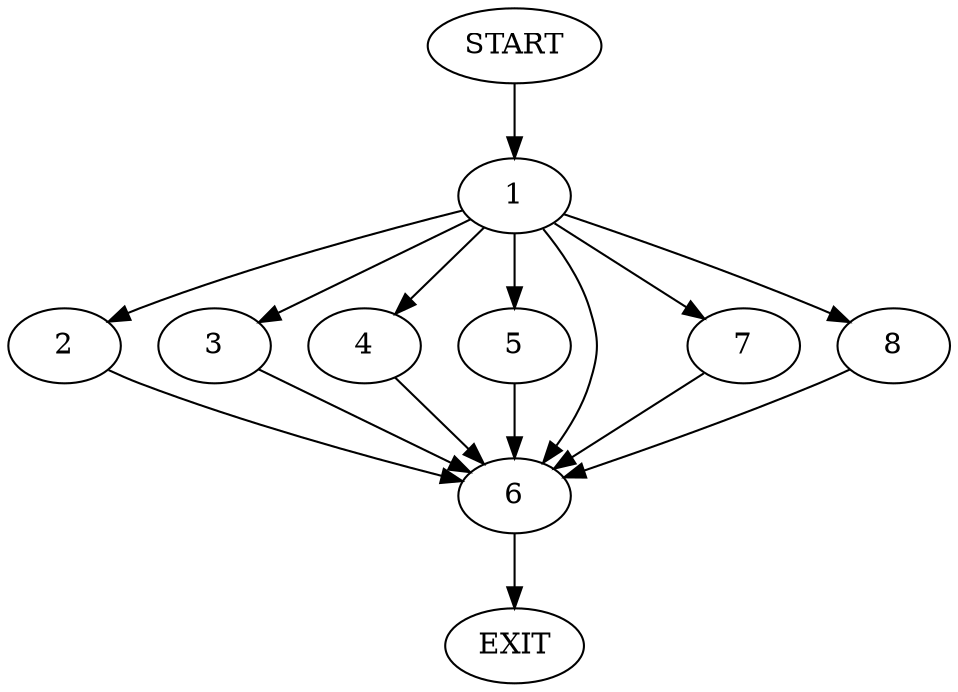 digraph {
0 [label="START"]
9 [label="EXIT"]
0 -> 1
1 -> 2
1 -> 3
1 -> 4
1 -> 5
1 -> 6
1 -> 7
1 -> 8
6 -> 9
4 -> 6
5 -> 6
2 -> 6
7 -> 6
8 -> 6
3 -> 6
}
